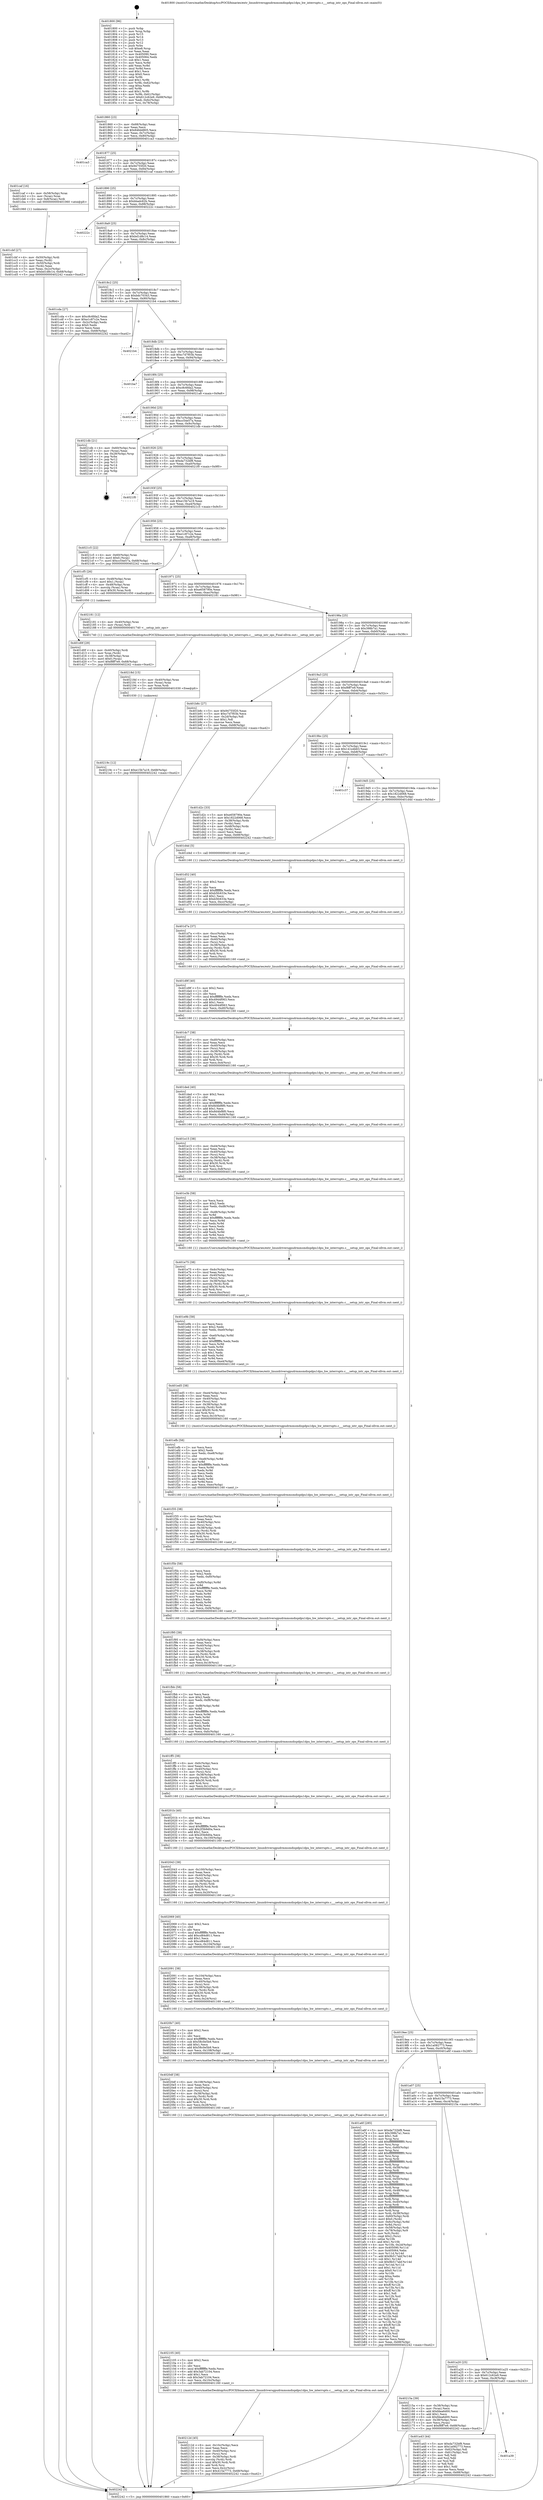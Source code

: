 digraph "0x401800" {
  label = "0x401800 (/mnt/c/Users/mathe/Desktop/tcc/POCII/binaries/extr_linuxdriversgpudrmmsmdispdpu1dpu_hw_interrupts.c___setup_intr_ops_Final-ollvm.out::main(0))"
  labelloc = "t"
  node[shape=record]

  Entry [label="",width=0.3,height=0.3,shape=circle,fillcolor=black,style=filled]
  "0x401860" [label="{
     0x401860 [23]\l
     | [instrs]\l
     &nbsp;&nbsp;0x401860 \<+3\>: mov -0x68(%rbp),%eax\l
     &nbsp;&nbsp;0x401863 \<+2\>: mov %eax,%ecx\l
     &nbsp;&nbsp;0x401865 \<+6\>: sub $0x846dd805,%ecx\l
     &nbsp;&nbsp;0x40186b \<+3\>: mov %eax,-0x7c(%rbp)\l
     &nbsp;&nbsp;0x40186e \<+3\>: mov %ecx,-0x80(%rbp)\l
     &nbsp;&nbsp;0x401871 \<+6\>: je 0000000000401ca3 \<main+0x4a3\>\l
  }"]
  "0x401ca3" [label="{
     0x401ca3\l
  }", style=dashed]
  "0x401877" [label="{
     0x401877 [25]\l
     | [instrs]\l
     &nbsp;&nbsp;0x401877 \<+5\>: jmp 000000000040187c \<main+0x7c\>\l
     &nbsp;&nbsp;0x40187c \<+3\>: mov -0x7c(%rbp),%eax\l
     &nbsp;&nbsp;0x40187f \<+5\>: sub $0x94755f20,%eax\l
     &nbsp;&nbsp;0x401884 \<+6\>: mov %eax,-0x84(%rbp)\l
     &nbsp;&nbsp;0x40188a \<+6\>: je 0000000000401caf \<main+0x4af\>\l
  }"]
  Exit [label="",width=0.3,height=0.3,shape=circle,fillcolor=black,style=filled,peripheries=2]
  "0x401caf" [label="{
     0x401caf [16]\l
     | [instrs]\l
     &nbsp;&nbsp;0x401caf \<+4\>: mov -0x58(%rbp),%rax\l
     &nbsp;&nbsp;0x401cb3 \<+3\>: mov (%rax),%rax\l
     &nbsp;&nbsp;0x401cb6 \<+4\>: mov 0x8(%rax),%rdi\l
     &nbsp;&nbsp;0x401cba \<+5\>: call 0000000000401060 \<atoi@plt\>\l
     | [calls]\l
     &nbsp;&nbsp;0x401060 \{1\} (unknown)\l
  }"]
  "0x401890" [label="{
     0x401890 [25]\l
     | [instrs]\l
     &nbsp;&nbsp;0x401890 \<+5\>: jmp 0000000000401895 \<main+0x95\>\l
     &nbsp;&nbsp;0x401895 \<+3\>: mov -0x7c(%rbp),%eax\l
     &nbsp;&nbsp;0x401898 \<+5\>: sub $0xbbadc62b,%eax\l
     &nbsp;&nbsp;0x40189d \<+6\>: mov %eax,-0x88(%rbp)\l
     &nbsp;&nbsp;0x4018a3 \<+6\>: je 000000000040222c \<main+0xa2c\>\l
  }"]
  "0x40219c" [label="{
     0x40219c [12]\l
     | [instrs]\l
     &nbsp;&nbsp;0x40219c \<+7\>: movl $0xe15b7a19,-0x68(%rbp)\l
     &nbsp;&nbsp;0x4021a3 \<+5\>: jmp 0000000000402242 \<main+0xa42\>\l
  }"]
  "0x40222c" [label="{
     0x40222c\l
  }", style=dashed]
  "0x4018a9" [label="{
     0x4018a9 [25]\l
     | [instrs]\l
     &nbsp;&nbsp;0x4018a9 \<+5\>: jmp 00000000004018ae \<main+0xae\>\l
     &nbsp;&nbsp;0x4018ae \<+3\>: mov -0x7c(%rbp),%eax\l
     &nbsp;&nbsp;0x4018b1 \<+5\>: sub $0xbd1d8c14,%eax\l
     &nbsp;&nbsp;0x4018b6 \<+6\>: mov %eax,-0x8c(%rbp)\l
     &nbsp;&nbsp;0x4018bc \<+6\>: je 0000000000401cda \<main+0x4da\>\l
  }"]
  "0x40218d" [label="{
     0x40218d [15]\l
     | [instrs]\l
     &nbsp;&nbsp;0x40218d \<+4\>: mov -0x40(%rbp),%rax\l
     &nbsp;&nbsp;0x402191 \<+3\>: mov (%rax),%rax\l
     &nbsp;&nbsp;0x402194 \<+3\>: mov %rax,%rdi\l
     &nbsp;&nbsp;0x402197 \<+5\>: call 0000000000401030 \<free@plt\>\l
     | [calls]\l
     &nbsp;&nbsp;0x401030 \{1\} (unknown)\l
  }"]
  "0x401cda" [label="{
     0x401cda [27]\l
     | [instrs]\l
     &nbsp;&nbsp;0x401cda \<+5\>: mov $0xc8c6fda2,%eax\l
     &nbsp;&nbsp;0x401cdf \<+5\>: mov $0xe1c87c2e,%ecx\l
     &nbsp;&nbsp;0x401ce4 \<+3\>: mov -0x2c(%rbp),%edx\l
     &nbsp;&nbsp;0x401ce7 \<+3\>: cmp $0x0,%edx\l
     &nbsp;&nbsp;0x401cea \<+3\>: cmove %ecx,%eax\l
     &nbsp;&nbsp;0x401ced \<+3\>: mov %eax,-0x68(%rbp)\l
     &nbsp;&nbsp;0x401cf0 \<+5\>: jmp 0000000000402242 \<main+0xa42\>\l
  }"]
  "0x4018c2" [label="{
     0x4018c2 [25]\l
     | [instrs]\l
     &nbsp;&nbsp;0x4018c2 \<+5\>: jmp 00000000004018c7 \<main+0xc7\>\l
     &nbsp;&nbsp;0x4018c7 \<+3\>: mov -0x7c(%rbp),%eax\l
     &nbsp;&nbsp;0x4018ca \<+5\>: sub $0xbdc70343,%eax\l
     &nbsp;&nbsp;0x4018cf \<+6\>: mov %eax,-0x90(%rbp)\l
     &nbsp;&nbsp;0x4018d5 \<+6\>: je 00000000004021b4 \<main+0x9b4\>\l
  }"]
  "0x40212d" [label="{
     0x40212d [45]\l
     | [instrs]\l
     &nbsp;&nbsp;0x40212d \<+6\>: mov -0x10c(%rbp),%ecx\l
     &nbsp;&nbsp;0x402133 \<+3\>: imul %eax,%ecx\l
     &nbsp;&nbsp;0x402136 \<+4\>: mov -0x40(%rbp),%rsi\l
     &nbsp;&nbsp;0x40213a \<+3\>: mov (%rsi),%rsi\l
     &nbsp;&nbsp;0x40213d \<+4\>: mov -0x38(%rbp),%rdi\l
     &nbsp;&nbsp;0x402141 \<+3\>: movslq (%rdi),%rdi\l
     &nbsp;&nbsp;0x402144 \<+4\>: imul $0x30,%rdi,%rdi\l
     &nbsp;&nbsp;0x402148 \<+3\>: add %rdi,%rsi\l
     &nbsp;&nbsp;0x40214b \<+3\>: mov %ecx,0x2c(%rsi)\l
     &nbsp;&nbsp;0x40214e \<+7\>: movl $0x415a7773,-0x68(%rbp)\l
     &nbsp;&nbsp;0x402155 \<+5\>: jmp 0000000000402242 \<main+0xa42\>\l
  }"]
  "0x4021b4" [label="{
     0x4021b4\l
  }", style=dashed]
  "0x4018db" [label="{
     0x4018db [25]\l
     | [instrs]\l
     &nbsp;&nbsp;0x4018db \<+5\>: jmp 00000000004018e0 \<main+0xe0\>\l
     &nbsp;&nbsp;0x4018e0 \<+3\>: mov -0x7c(%rbp),%eax\l
     &nbsp;&nbsp;0x4018e3 \<+5\>: sub $0xc7d7f03b,%eax\l
     &nbsp;&nbsp;0x4018e8 \<+6\>: mov %eax,-0x94(%rbp)\l
     &nbsp;&nbsp;0x4018ee \<+6\>: je 0000000000401ba7 \<main+0x3a7\>\l
  }"]
  "0x402105" [label="{
     0x402105 [40]\l
     | [instrs]\l
     &nbsp;&nbsp;0x402105 \<+5\>: mov $0x2,%ecx\l
     &nbsp;&nbsp;0x40210a \<+1\>: cltd\l
     &nbsp;&nbsp;0x40210b \<+2\>: idiv %ecx\l
     &nbsp;&nbsp;0x40210d \<+6\>: imul $0xfffffffe,%edx,%ecx\l
     &nbsp;&nbsp;0x402113 \<+6\>: add $0x3ab72104,%ecx\l
     &nbsp;&nbsp;0x402119 \<+3\>: add $0x1,%ecx\l
     &nbsp;&nbsp;0x40211c \<+6\>: sub $0x3ab72104,%ecx\l
     &nbsp;&nbsp;0x402122 \<+6\>: mov %ecx,-0x10c(%rbp)\l
     &nbsp;&nbsp;0x402128 \<+5\>: call 0000000000401160 \<next_i\>\l
     | [calls]\l
     &nbsp;&nbsp;0x401160 \{1\} (/mnt/c/Users/mathe/Desktop/tcc/POCII/binaries/extr_linuxdriversgpudrmmsmdispdpu1dpu_hw_interrupts.c___setup_intr_ops_Final-ollvm.out::next_i)\l
  }"]
  "0x401ba7" [label="{
     0x401ba7\l
  }", style=dashed]
  "0x4018f4" [label="{
     0x4018f4 [25]\l
     | [instrs]\l
     &nbsp;&nbsp;0x4018f4 \<+5\>: jmp 00000000004018f9 \<main+0xf9\>\l
     &nbsp;&nbsp;0x4018f9 \<+3\>: mov -0x7c(%rbp),%eax\l
     &nbsp;&nbsp;0x4018fc \<+5\>: sub $0xc8c6fda2,%eax\l
     &nbsp;&nbsp;0x401901 \<+6\>: mov %eax,-0x98(%rbp)\l
     &nbsp;&nbsp;0x401907 \<+6\>: je 00000000004021a8 \<main+0x9a8\>\l
  }"]
  "0x4020df" [label="{
     0x4020df [38]\l
     | [instrs]\l
     &nbsp;&nbsp;0x4020df \<+6\>: mov -0x108(%rbp),%ecx\l
     &nbsp;&nbsp;0x4020e5 \<+3\>: imul %eax,%ecx\l
     &nbsp;&nbsp;0x4020e8 \<+4\>: mov -0x40(%rbp),%rsi\l
     &nbsp;&nbsp;0x4020ec \<+3\>: mov (%rsi),%rsi\l
     &nbsp;&nbsp;0x4020ef \<+4\>: mov -0x38(%rbp),%rdi\l
     &nbsp;&nbsp;0x4020f3 \<+3\>: movslq (%rdi),%rdi\l
     &nbsp;&nbsp;0x4020f6 \<+4\>: imul $0x30,%rdi,%rdi\l
     &nbsp;&nbsp;0x4020fa \<+3\>: add %rdi,%rsi\l
     &nbsp;&nbsp;0x4020fd \<+3\>: mov %ecx,0x28(%rsi)\l
     &nbsp;&nbsp;0x402100 \<+5\>: call 0000000000401160 \<next_i\>\l
     | [calls]\l
     &nbsp;&nbsp;0x401160 \{1\} (/mnt/c/Users/mathe/Desktop/tcc/POCII/binaries/extr_linuxdriversgpudrmmsmdispdpu1dpu_hw_interrupts.c___setup_intr_ops_Final-ollvm.out::next_i)\l
  }"]
  "0x4021a8" [label="{
     0x4021a8\l
  }", style=dashed]
  "0x40190d" [label="{
     0x40190d [25]\l
     | [instrs]\l
     &nbsp;&nbsp;0x40190d \<+5\>: jmp 0000000000401912 \<main+0x112\>\l
     &nbsp;&nbsp;0x401912 \<+3\>: mov -0x7c(%rbp),%eax\l
     &nbsp;&nbsp;0x401915 \<+5\>: sub $0xcc54e57a,%eax\l
     &nbsp;&nbsp;0x40191a \<+6\>: mov %eax,-0x9c(%rbp)\l
     &nbsp;&nbsp;0x401920 \<+6\>: je 00000000004021db \<main+0x9db\>\l
  }"]
  "0x4020b7" [label="{
     0x4020b7 [40]\l
     | [instrs]\l
     &nbsp;&nbsp;0x4020b7 \<+5\>: mov $0x2,%ecx\l
     &nbsp;&nbsp;0x4020bc \<+1\>: cltd\l
     &nbsp;&nbsp;0x4020bd \<+2\>: idiv %ecx\l
     &nbsp;&nbsp;0x4020bf \<+6\>: imul $0xfffffffe,%edx,%ecx\l
     &nbsp;&nbsp;0x4020c5 \<+6\>: sub $0x58c0e5b9,%ecx\l
     &nbsp;&nbsp;0x4020cb \<+3\>: add $0x1,%ecx\l
     &nbsp;&nbsp;0x4020ce \<+6\>: add $0x58c0e5b9,%ecx\l
     &nbsp;&nbsp;0x4020d4 \<+6\>: mov %ecx,-0x108(%rbp)\l
     &nbsp;&nbsp;0x4020da \<+5\>: call 0000000000401160 \<next_i\>\l
     | [calls]\l
     &nbsp;&nbsp;0x401160 \{1\} (/mnt/c/Users/mathe/Desktop/tcc/POCII/binaries/extr_linuxdriversgpudrmmsmdispdpu1dpu_hw_interrupts.c___setup_intr_ops_Final-ollvm.out::next_i)\l
  }"]
  "0x4021db" [label="{
     0x4021db [21]\l
     | [instrs]\l
     &nbsp;&nbsp;0x4021db \<+4\>: mov -0x60(%rbp),%rax\l
     &nbsp;&nbsp;0x4021df \<+2\>: mov (%rax),%eax\l
     &nbsp;&nbsp;0x4021e1 \<+4\>: lea -0x28(%rbp),%rsp\l
     &nbsp;&nbsp;0x4021e5 \<+1\>: pop %rbx\l
     &nbsp;&nbsp;0x4021e6 \<+2\>: pop %r12\l
     &nbsp;&nbsp;0x4021e8 \<+2\>: pop %r13\l
     &nbsp;&nbsp;0x4021ea \<+2\>: pop %r14\l
     &nbsp;&nbsp;0x4021ec \<+2\>: pop %r15\l
     &nbsp;&nbsp;0x4021ee \<+1\>: pop %rbp\l
     &nbsp;&nbsp;0x4021ef \<+1\>: ret\l
  }"]
  "0x401926" [label="{
     0x401926 [25]\l
     | [instrs]\l
     &nbsp;&nbsp;0x401926 \<+5\>: jmp 000000000040192b \<main+0x12b\>\l
     &nbsp;&nbsp;0x40192b \<+3\>: mov -0x7c(%rbp),%eax\l
     &nbsp;&nbsp;0x40192e \<+5\>: sub $0xda732bf8,%eax\l
     &nbsp;&nbsp;0x401933 \<+6\>: mov %eax,-0xa0(%rbp)\l
     &nbsp;&nbsp;0x401939 \<+6\>: je 00000000004021f0 \<main+0x9f0\>\l
  }"]
  "0x402091" [label="{
     0x402091 [38]\l
     | [instrs]\l
     &nbsp;&nbsp;0x402091 \<+6\>: mov -0x104(%rbp),%ecx\l
     &nbsp;&nbsp;0x402097 \<+3\>: imul %eax,%ecx\l
     &nbsp;&nbsp;0x40209a \<+4\>: mov -0x40(%rbp),%rsi\l
     &nbsp;&nbsp;0x40209e \<+3\>: mov (%rsi),%rsi\l
     &nbsp;&nbsp;0x4020a1 \<+4\>: mov -0x38(%rbp),%rdi\l
     &nbsp;&nbsp;0x4020a5 \<+3\>: movslq (%rdi),%rdi\l
     &nbsp;&nbsp;0x4020a8 \<+4\>: imul $0x30,%rdi,%rdi\l
     &nbsp;&nbsp;0x4020ac \<+3\>: add %rdi,%rsi\l
     &nbsp;&nbsp;0x4020af \<+3\>: mov %ecx,0x24(%rsi)\l
     &nbsp;&nbsp;0x4020b2 \<+5\>: call 0000000000401160 \<next_i\>\l
     | [calls]\l
     &nbsp;&nbsp;0x401160 \{1\} (/mnt/c/Users/mathe/Desktop/tcc/POCII/binaries/extr_linuxdriversgpudrmmsmdispdpu1dpu_hw_interrupts.c___setup_intr_ops_Final-ollvm.out::next_i)\l
  }"]
  "0x4021f0" [label="{
     0x4021f0\l
  }", style=dashed]
  "0x40193f" [label="{
     0x40193f [25]\l
     | [instrs]\l
     &nbsp;&nbsp;0x40193f \<+5\>: jmp 0000000000401944 \<main+0x144\>\l
     &nbsp;&nbsp;0x401944 \<+3\>: mov -0x7c(%rbp),%eax\l
     &nbsp;&nbsp;0x401947 \<+5\>: sub $0xe15b7a19,%eax\l
     &nbsp;&nbsp;0x40194c \<+6\>: mov %eax,-0xa4(%rbp)\l
     &nbsp;&nbsp;0x401952 \<+6\>: je 00000000004021c5 \<main+0x9c5\>\l
  }"]
  "0x402069" [label="{
     0x402069 [40]\l
     | [instrs]\l
     &nbsp;&nbsp;0x402069 \<+5\>: mov $0x2,%ecx\l
     &nbsp;&nbsp;0x40206e \<+1\>: cltd\l
     &nbsp;&nbsp;0x40206f \<+2\>: idiv %ecx\l
     &nbsp;&nbsp;0x402071 \<+6\>: imul $0xfffffffe,%edx,%ecx\l
     &nbsp;&nbsp;0x402077 \<+6\>: add $0xcd84d811,%ecx\l
     &nbsp;&nbsp;0x40207d \<+3\>: add $0x1,%ecx\l
     &nbsp;&nbsp;0x402080 \<+6\>: sub $0xcd84d811,%ecx\l
     &nbsp;&nbsp;0x402086 \<+6\>: mov %ecx,-0x104(%rbp)\l
     &nbsp;&nbsp;0x40208c \<+5\>: call 0000000000401160 \<next_i\>\l
     | [calls]\l
     &nbsp;&nbsp;0x401160 \{1\} (/mnt/c/Users/mathe/Desktop/tcc/POCII/binaries/extr_linuxdriversgpudrmmsmdispdpu1dpu_hw_interrupts.c___setup_intr_ops_Final-ollvm.out::next_i)\l
  }"]
  "0x4021c5" [label="{
     0x4021c5 [22]\l
     | [instrs]\l
     &nbsp;&nbsp;0x4021c5 \<+4\>: mov -0x60(%rbp),%rax\l
     &nbsp;&nbsp;0x4021c9 \<+6\>: movl $0x0,(%rax)\l
     &nbsp;&nbsp;0x4021cf \<+7\>: movl $0xcc54e57a,-0x68(%rbp)\l
     &nbsp;&nbsp;0x4021d6 \<+5\>: jmp 0000000000402242 \<main+0xa42\>\l
  }"]
  "0x401958" [label="{
     0x401958 [25]\l
     | [instrs]\l
     &nbsp;&nbsp;0x401958 \<+5\>: jmp 000000000040195d \<main+0x15d\>\l
     &nbsp;&nbsp;0x40195d \<+3\>: mov -0x7c(%rbp),%eax\l
     &nbsp;&nbsp;0x401960 \<+5\>: sub $0xe1c87c2e,%eax\l
     &nbsp;&nbsp;0x401965 \<+6\>: mov %eax,-0xa8(%rbp)\l
     &nbsp;&nbsp;0x40196b \<+6\>: je 0000000000401cf5 \<main+0x4f5\>\l
  }"]
  "0x402043" [label="{
     0x402043 [38]\l
     | [instrs]\l
     &nbsp;&nbsp;0x402043 \<+6\>: mov -0x100(%rbp),%ecx\l
     &nbsp;&nbsp;0x402049 \<+3\>: imul %eax,%ecx\l
     &nbsp;&nbsp;0x40204c \<+4\>: mov -0x40(%rbp),%rsi\l
     &nbsp;&nbsp;0x402050 \<+3\>: mov (%rsi),%rsi\l
     &nbsp;&nbsp;0x402053 \<+4\>: mov -0x38(%rbp),%rdi\l
     &nbsp;&nbsp;0x402057 \<+3\>: movslq (%rdi),%rdi\l
     &nbsp;&nbsp;0x40205a \<+4\>: imul $0x30,%rdi,%rdi\l
     &nbsp;&nbsp;0x40205e \<+3\>: add %rdi,%rsi\l
     &nbsp;&nbsp;0x402061 \<+3\>: mov %ecx,0x20(%rsi)\l
     &nbsp;&nbsp;0x402064 \<+5\>: call 0000000000401160 \<next_i\>\l
     | [calls]\l
     &nbsp;&nbsp;0x401160 \{1\} (/mnt/c/Users/mathe/Desktop/tcc/POCII/binaries/extr_linuxdriversgpudrmmsmdispdpu1dpu_hw_interrupts.c___setup_intr_ops_Final-ollvm.out::next_i)\l
  }"]
  "0x401cf5" [label="{
     0x401cf5 [26]\l
     | [instrs]\l
     &nbsp;&nbsp;0x401cf5 \<+4\>: mov -0x48(%rbp),%rax\l
     &nbsp;&nbsp;0x401cf9 \<+6\>: movl $0x1,(%rax)\l
     &nbsp;&nbsp;0x401cff \<+4\>: mov -0x48(%rbp),%rax\l
     &nbsp;&nbsp;0x401d03 \<+3\>: movslq (%rax),%rax\l
     &nbsp;&nbsp;0x401d06 \<+4\>: imul $0x30,%rax,%rdi\l
     &nbsp;&nbsp;0x401d0a \<+5\>: call 0000000000401050 \<malloc@plt\>\l
     | [calls]\l
     &nbsp;&nbsp;0x401050 \{1\} (unknown)\l
  }"]
  "0x401971" [label="{
     0x401971 [25]\l
     | [instrs]\l
     &nbsp;&nbsp;0x401971 \<+5\>: jmp 0000000000401976 \<main+0x176\>\l
     &nbsp;&nbsp;0x401976 \<+3\>: mov -0x7c(%rbp),%eax\l
     &nbsp;&nbsp;0x401979 \<+5\>: sub $0xe658790e,%eax\l
     &nbsp;&nbsp;0x40197e \<+6\>: mov %eax,-0xac(%rbp)\l
     &nbsp;&nbsp;0x401984 \<+6\>: je 0000000000402181 \<main+0x981\>\l
  }"]
  "0x40201b" [label="{
     0x40201b [40]\l
     | [instrs]\l
     &nbsp;&nbsp;0x40201b \<+5\>: mov $0x2,%ecx\l
     &nbsp;&nbsp;0x402020 \<+1\>: cltd\l
     &nbsp;&nbsp;0x402021 \<+2\>: idiv %ecx\l
     &nbsp;&nbsp;0x402023 \<+6\>: imul $0xfffffffe,%edx,%ecx\l
     &nbsp;&nbsp;0x402029 \<+6\>: add $0x2f3b9d0a,%ecx\l
     &nbsp;&nbsp;0x40202f \<+3\>: add $0x1,%ecx\l
     &nbsp;&nbsp;0x402032 \<+6\>: sub $0x2f3b9d0a,%ecx\l
     &nbsp;&nbsp;0x402038 \<+6\>: mov %ecx,-0x100(%rbp)\l
     &nbsp;&nbsp;0x40203e \<+5\>: call 0000000000401160 \<next_i\>\l
     | [calls]\l
     &nbsp;&nbsp;0x401160 \{1\} (/mnt/c/Users/mathe/Desktop/tcc/POCII/binaries/extr_linuxdriversgpudrmmsmdispdpu1dpu_hw_interrupts.c___setup_intr_ops_Final-ollvm.out::next_i)\l
  }"]
  "0x402181" [label="{
     0x402181 [12]\l
     | [instrs]\l
     &nbsp;&nbsp;0x402181 \<+4\>: mov -0x40(%rbp),%rax\l
     &nbsp;&nbsp;0x402185 \<+3\>: mov (%rax),%rdi\l
     &nbsp;&nbsp;0x402188 \<+5\>: call 0000000000401740 \<__setup_intr_ops\>\l
     | [calls]\l
     &nbsp;&nbsp;0x401740 \{1\} (/mnt/c/Users/mathe/Desktop/tcc/POCII/binaries/extr_linuxdriversgpudrmmsmdispdpu1dpu_hw_interrupts.c___setup_intr_ops_Final-ollvm.out::__setup_intr_ops)\l
  }"]
  "0x40198a" [label="{
     0x40198a [25]\l
     | [instrs]\l
     &nbsp;&nbsp;0x40198a \<+5\>: jmp 000000000040198f \<main+0x18f\>\l
     &nbsp;&nbsp;0x40198f \<+3\>: mov -0x7c(%rbp),%eax\l
     &nbsp;&nbsp;0x401992 \<+5\>: sub $0x398b7a1,%eax\l
     &nbsp;&nbsp;0x401997 \<+6\>: mov %eax,-0xb0(%rbp)\l
     &nbsp;&nbsp;0x40199d \<+6\>: je 0000000000401b8c \<main+0x38c\>\l
  }"]
  "0x401ff5" [label="{
     0x401ff5 [38]\l
     | [instrs]\l
     &nbsp;&nbsp;0x401ff5 \<+6\>: mov -0xfc(%rbp),%ecx\l
     &nbsp;&nbsp;0x401ffb \<+3\>: imul %eax,%ecx\l
     &nbsp;&nbsp;0x401ffe \<+4\>: mov -0x40(%rbp),%rsi\l
     &nbsp;&nbsp;0x402002 \<+3\>: mov (%rsi),%rsi\l
     &nbsp;&nbsp;0x402005 \<+4\>: mov -0x38(%rbp),%rdi\l
     &nbsp;&nbsp;0x402009 \<+3\>: movslq (%rdi),%rdi\l
     &nbsp;&nbsp;0x40200c \<+4\>: imul $0x30,%rdi,%rdi\l
     &nbsp;&nbsp;0x402010 \<+3\>: add %rdi,%rsi\l
     &nbsp;&nbsp;0x402013 \<+3\>: mov %ecx,0x1c(%rsi)\l
     &nbsp;&nbsp;0x402016 \<+5\>: call 0000000000401160 \<next_i\>\l
     | [calls]\l
     &nbsp;&nbsp;0x401160 \{1\} (/mnt/c/Users/mathe/Desktop/tcc/POCII/binaries/extr_linuxdriversgpudrmmsmdispdpu1dpu_hw_interrupts.c___setup_intr_ops_Final-ollvm.out::next_i)\l
  }"]
  "0x401b8c" [label="{
     0x401b8c [27]\l
     | [instrs]\l
     &nbsp;&nbsp;0x401b8c \<+5\>: mov $0x94755f20,%eax\l
     &nbsp;&nbsp;0x401b91 \<+5\>: mov $0xc7d7f03b,%ecx\l
     &nbsp;&nbsp;0x401b96 \<+3\>: mov -0x2d(%rbp),%dl\l
     &nbsp;&nbsp;0x401b99 \<+3\>: test $0x1,%dl\l
     &nbsp;&nbsp;0x401b9c \<+3\>: cmovne %ecx,%eax\l
     &nbsp;&nbsp;0x401b9f \<+3\>: mov %eax,-0x68(%rbp)\l
     &nbsp;&nbsp;0x401ba2 \<+5\>: jmp 0000000000402242 \<main+0xa42\>\l
  }"]
  "0x4019a3" [label="{
     0x4019a3 [25]\l
     | [instrs]\l
     &nbsp;&nbsp;0x4019a3 \<+5\>: jmp 00000000004019a8 \<main+0x1a8\>\l
     &nbsp;&nbsp;0x4019a8 \<+3\>: mov -0x7c(%rbp),%eax\l
     &nbsp;&nbsp;0x4019ab \<+5\>: sub $0xf8ff7e9,%eax\l
     &nbsp;&nbsp;0x4019b0 \<+6\>: mov %eax,-0xb4(%rbp)\l
     &nbsp;&nbsp;0x4019b6 \<+6\>: je 0000000000401d2c \<main+0x52c\>\l
  }"]
  "0x401fbb" [label="{
     0x401fbb [58]\l
     | [instrs]\l
     &nbsp;&nbsp;0x401fbb \<+2\>: xor %ecx,%ecx\l
     &nbsp;&nbsp;0x401fbd \<+5\>: mov $0x2,%edx\l
     &nbsp;&nbsp;0x401fc2 \<+6\>: mov %edx,-0xf8(%rbp)\l
     &nbsp;&nbsp;0x401fc8 \<+1\>: cltd\l
     &nbsp;&nbsp;0x401fc9 \<+7\>: mov -0xf8(%rbp),%r8d\l
     &nbsp;&nbsp;0x401fd0 \<+3\>: idiv %r8d\l
     &nbsp;&nbsp;0x401fd3 \<+6\>: imul $0xfffffffe,%edx,%edx\l
     &nbsp;&nbsp;0x401fd9 \<+3\>: mov %ecx,%r9d\l
     &nbsp;&nbsp;0x401fdc \<+3\>: sub %edx,%r9d\l
     &nbsp;&nbsp;0x401fdf \<+2\>: mov %ecx,%edx\l
     &nbsp;&nbsp;0x401fe1 \<+3\>: sub $0x1,%edx\l
     &nbsp;&nbsp;0x401fe4 \<+3\>: add %edx,%r9d\l
     &nbsp;&nbsp;0x401fe7 \<+3\>: sub %r9d,%ecx\l
     &nbsp;&nbsp;0x401fea \<+6\>: mov %ecx,-0xfc(%rbp)\l
     &nbsp;&nbsp;0x401ff0 \<+5\>: call 0000000000401160 \<next_i\>\l
     | [calls]\l
     &nbsp;&nbsp;0x401160 \{1\} (/mnt/c/Users/mathe/Desktop/tcc/POCII/binaries/extr_linuxdriversgpudrmmsmdispdpu1dpu_hw_interrupts.c___setup_intr_ops_Final-ollvm.out::next_i)\l
  }"]
  "0x401d2c" [label="{
     0x401d2c [33]\l
     | [instrs]\l
     &nbsp;&nbsp;0x401d2c \<+5\>: mov $0xe658790e,%eax\l
     &nbsp;&nbsp;0x401d31 \<+5\>: mov $0x1822d068,%ecx\l
     &nbsp;&nbsp;0x401d36 \<+4\>: mov -0x38(%rbp),%rdx\l
     &nbsp;&nbsp;0x401d3a \<+2\>: mov (%rdx),%esi\l
     &nbsp;&nbsp;0x401d3c \<+4\>: mov -0x48(%rbp),%rdx\l
     &nbsp;&nbsp;0x401d40 \<+2\>: cmp (%rdx),%esi\l
     &nbsp;&nbsp;0x401d42 \<+3\>: cmovl %ecx,%eax\l
     &nbsp;&nbsp;0x401d45 \<+3\>: mov %eax,-0x68(%rbp)\l
     &nbsp;&nbsp;0x401d48 \<+5\>: jmp 0000000000402242 \<main+0xa42\>\l
  }"]
  "0x4019bc" [label="{
     0x4019bc [25]\l
     | [instrs]\l
     &nbsp;&nbsp;0x4019bc \<+5\>: jmp 00000000004019c1 \<main+0x1c1\>\l
     &nbsp;&nbsp;0x4019c1 \<+3\>: mov -0x7c(%rbp),%eax\l
     &nbsp;&nbsp;0x4019c4 \<+5\>: sub $0x141e4b63,%eax\l
     &nbsp;&nbsp;0x4019c9 \<+6\>: mov %eax,-0xb8(%rbp)\l
     &nbsp;&nbsp;0x4019cf \<+6\>: je 0000000000401c37 \<main+0x437\>\l
  }"]
  "0x401f95" [label="{
     0x401f95 [38]\l
     | [instrs]\l
     &nbsp;&nbsp;0x401f95 \<+6\>: mov -0xf4(%rbp),%ecx\l
     &nbsp;&nbsp;0x401f9b \<+3\>: imul %eax,%ecx\l
     &nbsp;&nbsp;0x401f9e \<+4\>: mov -0x40(%rbp),%rsi\l
     &nbsp;&nbsp;0x401fa2 \<+3\>: mov (%rsi),%rsi\l
     &nbsp;&nbsp;0x401fa5 \<+4\>: mov -0x38(%rbp),%rdi\l
     &nbsp;&nbsp;0x401fa9 \<+3\>: movslq (%rdi),%rdi\l
     &nbsp;&nbsp;0x401fac \<+4\>: imul $0x30,%rdi,%rdi\l
     &nbsp;&nbsp;0x401fb0 \<+3\>: add %rdi,%rsi\l
     &nbsp;&nbsp;0x401fb3 \<+3\>: mov %ecx,0x18(%rsi)\l
     &nbsp;&nbsp;0x401fb6 \<+5\>: call 0000000000401160 \<next_i\>\l
     | [calls]\l
     &nbsp;&nbsp;0x401160 \{1\} (/mnt/c/Users/mathe/Desktop/tcc/POCII/binaries/extr_linuxdriversgpudrmmsmdispdpu1dpu_hw_interrupts.c___setup_intr_ops_Final-ollvm.out::next_i)\l
  }"]
  "0x401c37" [label="{
     0x401c37\l
  }", style=dashed]
  "0x4019d5" [label="{
     0x4019d5 [25]\l
     | [instrs]\l
     &nbsp;&nbsp;0x4019d5 \<+5\>: jmp 00000000004019da \<main+0x1da\>\l
     &nbsp;&nbsp;0x4019da \<+3\>: mov -0x7c(%rbp),%eax\l
     &nbsp;&nbsp;0x4019dd \<+5\>: sub $0x1822d068,%eax\l
     &nbsp;&nbsp;0x4019e2 \<+6\>: mov %eax,-0xbc(%rbp)\l
     &nbsp;&nbsp;0x4019e8 \<+6\>: je 0000000000401d4d \<main+0x54d\>\l
  }"]
  "0x401f5b" [label="{
     0x401f5b [58]\l
     | [instrs]\l
     &nbsp;&nbsp;0x401f5b \<+2\>: xor %ecx,%ecx\l
     &nbsp;&nbsp;0x401f5d \<+5\>: mov $0x2,%edx\l
     &nbsp;&nbsp;0x401f62 \<+6\>: mov %edx,-0xf0(%rbp)\l
     &nbsp;&nbsp;0x401f68 \<+1\>: cltd\l
     &nbsp;&nbsp;0x401f69 \<+7\>: mov -0xf0(%rbp),%r8d\l
     &nbsp;&nbsp;0x401f70 \<+3\>: idiv %r8d\l
     &nbsp;&nbsp;0x401f73 \<+6\>: imul $0xfffffffe,%edx,%edx\l
     &nbsp;&nbsp;0x401f79 \<+3\>: mov %ecx,%r9d\l
     &nbsp;&nbsp;0x401f7c \<+3\>: sub %edx,%r9d\l
     &nbsp;&nbsp;0x401f7f \<+2\>: mov %ecx,%edx\l
     &nbsp;&nbsp;0x401f81 \<+3\>: sub $0x1,%edx\l
     &nbsp;&nbsp;0x401f84 \<+3\>: add %edx,%r9d\l
     &nbsp;&nbsp;0x401f87 \<+3\>: sub %r9d,%ecx\l
     &nbsp;&nbsp;0x401f8a \<+6\>: mov %ecx,-0xf4(%rbp)\l
     &nbsp;&nbsp;0x401f90 \<+5\>: call 0000000000401160 \<next_i\>\l
     | [calls]\l
     &nbsp;&nbsp;0x401160 \{1\} (/mnt/c/Users/mathe/Desktop/tcc/POCII/binaries/extr_linuxdriversgpudrmmsmdispdpu1dpu_hw_interrupts.c___setup_intr_ops_Final-ollvm.out::next_i)\l
  }"]
  "0x401d4d" [label="{
     0x401d4d [5]\l
     | [instrs]\l
     &nbsp;&nbsp;0x401d4d \<+5\>: call 0000000000401160 \<next_i\>\l
     | [calls]\l
     &nbsp;&nbsp;0x401160 \{1\} (/mnt/c/Users/mathe/Desktop/tcc/POCII/binaries/extr_linuxdriversgpudrmmsmdispdpu1dpu_hw_interrupts.c___setup_intr_ops_Final-ollvm.out::next_i)\l
  }"]
  "0x4019ee" [label="{
     0x4019ee [25]\l
     | [instrs]\l
     &nbsp;&nbsp;0x4019ee \<+5\>: jmp 00000000004019f3 \<main+0x1f3\>\l
     &nbsp;&nbsp;0x4019f3 \<+3\>: mov -0x7c(%rbp),%eax\l
     &nbsp;&nbsp;0x4019f6 \<+5\>: sub $0x1a082773,%eax\l
     &nbsp;&nbsp;0x4019fb \<+6\>: mov %eax,-0xc0(%rbp)\l
     &nbsp;&nbsp;0x401a01 \<+6\>: je 0000000000401a6f \<main+0x26f\>\l
  }"]
  "0x401f35" [label="{
     0x401f35 [38]\l
     | [instrs]\l
     &nbsp;&nbsp;0x401f35 \<+6\>: mov -0xec(%rbp),%ecx\l
     &nbsp;&nbsp;0x401f3b \<+3\>: imul %eax,%ecx\l
     &nbsp;&nbsp;0x401f3e \<+4\>: mov -0x40(%rbp),%rsi\l
     &nbsp;&nbsp;0x401f42 \<+3\>: mov (%rsi),%rsi\l
     &nbsp;&nbsp;0x401f45 \<+4\>: mov -0x38(%rbp),%rdi\l
     &nbsp;&nbsp;0x401f49 \<+3\>: movslq (%rdi),%rdi\l
     &nbsp;&nbsp;0x401f4c \<+4\>: imul $0x30,%rdi,%rdi\l
     &nbsp;&nbsp;0x401f50 \<+3\>: add %rdi,%rsi\l
     &nbsp;&nbsp;0x401f53 \<+3\>: mov %ecx,0x14(%rsi)\l
     &nbsp;&nbsp;0x401f56 \<+5\>: call 0000000000401160 \<next_i\>\l
     | [calls]\l
     &nbsp;&nbsp;0x401160 \{1\} (/mnt/c/Users/mathe/Desktop/tcc/POCII/binaries/extr_linuxdriversgpudrmmsmdispdpu1dpu_hw_interrupts.c___setup_intr_ops_Final-ollvm.out::next_i)\l
  }"]
  "0x401a6f" [label="{
     0x401a6f [285]\l
     | [instrs]\l
     &nbsp;&nbsp;0x401a6f \<+5\>: mov $0xda732bf8,%eax\l
     &nbsp;&nbsp;0x401a74 \<+5\>: mov $0x398b7a1,%ecx\l
     &nbsp;&nbsp;0x401a79 \<+2\>: mov $0x1,%dl\l
     &nbsp;&nbsp;0x401a7b \<+3\>: mov %rsp,%rsi\l
     &nbsp;&nbsp;0x401a7e \<+4\>: add $0xfffffffffffffff0,%rsi\l
     &nbsp;&nbsp;0x401a82 \<+3\>: mov %rsi,%rsp\l
     &nbsp;&nbsp;0x401a85 \<+4\>: mov %rsi,-0x60(%rbp)\l
     &nbsp;&nbsp;0x401a89 \<+3\>: mov %rsp,%rsi\l
     &nbsp;&nbsp;0x401a8c \<+4\>: add $0xfffffffffffffff0,%rsi\l
     &nbsp;&nbsp;0x401a90 \<+3\>: mov %rsi,%rsp\l
     &nbsp;&nbsp;0x401a93 \<+3\>: mov %rsp,%rdi\l
     &nbsp;&nbsp;0x401a96 \<+4\>: add $0xfffffffffffffff0,%rdi\l
     &nbsp;&nbsp;0x401a9a \<+3\>: mov %rdi,%rsp\l
     &nbsp;&nbsp;0x401a9d \<+4\>: mov %rdi,-0x58(%rbp)\l
     &nbsp;&nbsp;0x401aa1 \<+3\>: mov %rsp,%rdi\l
     &nbsp;&nbsp;0x401aa4 \<+4\>: add $0xfffffffffffffff0,%rdi\l
     &nbsp;&nbsp;0x401aa8 \<+3\>: mov %rdi,%rsp\l
     &nbsp;&nbsp;0x401aab \<+4\>: mov %rdi,-0x50(%rbp)\l
     &nbsp;&nbsp;0x401aaf \<+3\>: mov %rsp,%rdi\l
     &nbsp;&nbsp;0x401ab2 \<+4\>: add $0xfffffffffffffff0,%rdi\l
     &nbsp;&nbsp;0x401ab6 \<+3\>: mov %rdi,%rsp\l
     &nbsp;&nbsp;0x401ab9 \<+4\>: mov %rdi,-0x48(%rbp)\l
     &nbsp;&nbsp;0x401abd \<+3\>: mov %rsp,%rdi\l
     &nbsp;&nbsp;0x401ac0 \<+4\>: add $0xfffffffffffffff0,%rdi\l
     &nbsp;&nbsp;0x401ac4 \<+3\>: mov %rdi,%rsp\l
     &nbsp;&nbsp;0x401ac7 \<+4\>: mov %rdi,-0x40(%rbp)\l
     &nbsp;&nbsp;0x401acb \<+3\>: mov %rsp,%rdi\l
     &nbsp;&nbsp;0x401ace \<+4\>: add $0xfffffffffffffff0,%rdi\l
     &nbsp;&nbsp;0x401ad2 \<+3\>: mov %rdi,%rsp\l
     &nbsp;&nbsp;0x401ad5 \<+4\>: mov %rdi,-0x38(%rbp)\l
     &nbsp;&nbsp;0x401ad9 \<+4\>: mov -0x60(%rbp),%rdi\l
     &nbsp;&nbsp;0x401add \<+6\>: movl $0x0,(%rdi)\l
     &nbsp;&nbsp;0x401ae3 \<+4\>: mov -0x6c(%rbp),%r8d\l
     &nbsp;&nbsp;0x401ae7 \<+3\>: mov %r8d,(%rsi)\l
     &nbsp;&nbsp;0x401aea \<+4\>: mov -0x58(%rbp),%rdi\l
     &nbsp;&nbsp;0x401aee \<+4\>: mov -0x78(%rbp),%r9\l
     &nbsp;&nbsp;0x401af2 \<+3\>: mov %r9,(%rdi)\l
     &nbsp;&nbsp;0x401af5 \<+3\>: cmpl $0x2,(%rsi)\l
     &nbsp;&nbsp;0x401af8 \<+4\>: setne %r10b\l
     &nbsp;&nbsp;0x401afc \<+4\>: and $0x1,%r10b\l
     &nbsp;&nbsp;0x401b00 \<+4\>: mov %r10b,-0x2d(%rbp)\l
     &nbsp;&nbsp;0x401b04 \<+8\>: mov 0x405090,%r11d\l
     &nbsp;&nbsp;0x401b0c \<+7\>: mov 0x405064,%ebx\l
     &nbsp;&nbsp;0x401b13 \<+3\>: mov %r11d,%r14d\l
     &nbsp;&nbsp;0x401b16 \<+7\>: add $0x9b517abf,%r14d\l
     &nbsp;&nbsp;0x401b1d \<+4\>: sub $0x1,%r14d\l
     &nbsp;&nbsp;0x401b21 \<+7\>: sub $0x9b517abf,%r14d\l
     &nbsp;&nbsp;0x401b28 \<+4\>: imul %r14d,%r11d\l
     &nbsp;&nbsp;0x401b2c \<+4\>: and $0x1,%r11d\l
     &nbsp;&nbsp;0x401b30 \<+4\>: cmp $0x0,%r11d\l
     &nbsp;&nbsp;0x401b34 \<+4\>: sete %r10b\l
     &nbsp;&nbsp;0x401b38 \<+3\>: cmp $0xa,%ebx\l
     &nbsp;&nbsp;0x401b3b \<+4\>: setl %r15b\l
     &nbsp;&nbsp;0x401b3f \<+3\>: mov %r10b,%r12b\l
     &nbsp;&nbsp;0x401b42 \<+4\>: xor $0xff,%r12b\l
     &nbsp;&nbsp;0x401b46 \<+3\>: mov %r15b,%r13b\l
     &nbsp;&nbsp;0x401b49 \<+4\>: xor $0xff,%r13b\l
     &nbsp;&nbsp;0x401b4d \<+3\>: xor $0x1,%dl\l
     &nbsp;&nbsp;0x401b50 \<+3\>: mov %r12b,%sil\l
     &nbsp;&nbsp;0x401b53 \<+4\>: and $0xff,%sil\l
     &nbsp;&nbsp;0x401b57 \<+3\>: and %dl,%r10b\l
     &nbsp;&nbsp;0x401b5a \<+3\>: mov %r13b,%dil\l
     &nbsp;&nbsp;0x401b5d \<+4\>: and $0xff,%dil\l
     &nbsp;&nbsp;0x401b61 \<+3\>: and %dl,%r15b\l
     &nbsp;&nbsp;0x401b64 \<+3\>: or %r10b,%sil\l
     &nbsp;&nbsp;0x401b67 \<+3\>: or %r15b,%dil\l
     &nbsp;&nbsp;0x401b6a \<+3\>: xor %dil,%sil\l
     &nbsp;&nbsp;0x401b6d \<+3\>: or %r13b,%r12b\l
     &nbsp;&nbsp;0x401b70 \<+4\>: xor $0xff,%r12b\l
     &nbsp;&nbsp;0x401b74 \<+3\>: or $0x1,%dl\l
     &nbsp;&nbsp;0x401b77 \<+3\>: and %dl,%r12b\l
     &nbsp;&nbsp;0x401b7a \<+3\>: or %r12b,%sil\l
     &nbsp;&nbsp;0x401b7d \<+4\>: test $0x1,%sil\l
     &nbsp;&nbsp;0x401b81 \<+3\>: cmovne %ecx,%eax\l
     &nbsp;&nbsp;0x401b84 \<+3\>: mov %eax,-0x68(%rbp)\l
     &nbsp;&nbsp;0x401b87 \<+5\>: jmp 0000000000402242 \<main+0xa42\>\l
  }"]
  "0x401a07" [label="{
     0x401a07 [25]\l
     | [instrs]\l
     &nbsp;&nbsp;0x401a07 \<+5\>: jmp 0000000000401a0c \<main+0x20c\>\l
     &nbsp;&nbsp;0x401a0c \<+3\>: mov -0x7c(%rbp),%eax\l
     &nbsp;&nbsp;0x401a0f \<+5\>: sub $0x415a7773,%eax\l
     &nbsp;&nbsp;0x401a14 \<+6\>: mov %eax,-0xc4(%rbp)\l
     &nbsp;&nbsp;0x401a1a \<+6\>: je 000000000040215a \<main+0x95a\>\l
  }"]
  "0x401efb" [label="{
     0x401efb [58]\l
     | [instrs]\l
     &nbsp;&nbsp;0x401efb \<+2\>: xor %ecx,%ecx\l
     &nbsp;&nbsp;0x401efd \<+5\>: mov $0x2,%edx\l
     &nbsp;&nbsp;0x401f02 \<+6\>: mov %edx,-0xe8(%rbp)\l
     &nbsp;&nbsp;0x401f08 \<+1\>: cltd\l
     &nbsp;&nbsp;0x401f09 \<+7\>: mov -0xe8(%rbp),%r8d\l
     &nbsp;&nbsp;0x401f10 \<+3\>: idiv %r8d\l
     &nbsp;&nbsp;0x401f13 \<+6\>: imul $0xfffffffe,%edx,%edx\l
     &nbsp;&nbsp;0x401f19 \<+3\>: mov %ecx,%r9d\l
     &nbsp;&nbsp;0x401f1c \<+3\>: sub %edx,%r9d\l
     &nbsp;&nbsp;0x401f1f \<+2\>: mov %ecx,%edx\l
     &nbsp;&nbsp;0x401f21 \<+3\>: sub $0x1,%edx\l
     &nbsp;&nbsp;0x401f24 \<+3\>: add %edx,%r9d\l
     &nbsp;&nbsp;0x401f27 \<+3\>: sub %r9d,%ecx\l
     &nbsp;&nbsp;0x401f2a \<+6\>: mov %ecx,-0xec(%rbp)\l
     &nbsp;&nbsp;0x401f30 \<+5\>: call 0000000000401160 \<next_i\>\l
     | [calls]\l
     &nbsp;&nbsp;0x401160 \{1\} (/mnt/c/Users/mathe/Desktop/tcc/POCII/binaries/extr_linuxdriversgpudrmmsmdispdpu1dpu_hw_interrupts.c___setup_intr_ops_Final-ollvm.out::next_i)\l
  }"]
  "0x40215a" [label="{
     0x40215a [39]\l
     | [instrs]\l
     &nbsp;&nbsp;0x40215a \<+4\>: mov -0x38(%rbp),%rax\l
     &nbsp;&nbsp;0x40215e \<+2\>: mov (%rax),%ecx\l
     &nbsp;&nbsp;0x402160 \<+6\>: add $0xfdea6d00,%ecx\l
     &nbsp;&nbsp;0x402166 \<+3\>: add $0x1,%ecx\l
     &nbsp;&nbsp;0x402169 \<+6\>: sub $0xfdea6d00,%ecx\l
     &nbsp;&nbsp;0x40216f \<+4\>: mov -0x38(%rbp),%rax\l
     &nbsp;&nbsp;0x402173 \<+2\>: mov %ecx,(%rax)\l
     &nbsp;&nbsp;0x402175 \<+7\>: movl $0xf8ff7e9,-0x68(%rbp)\l
     &nbsp;&nbsp;0x40217c \<+5\>: jmp 0000000000402242 \<main+0xa42\>\l
  }"]
  "0x401a20" [label="{
     0x401a20 [25]\l
     | [instrs]\l
     &nbsp;&nbsp;0x401a20 \<+5\>: jmp 0000000000401a25 \<main+0x225\>\l
     &nbsp;&nbsp;0x401a25 \<+3\>: mov -0x7c(%rbp),%eax\l
     &nbsp;&nbsp;0x401a28 \<+5\>: sub $0x612c62e9,%eax\l
     &nbsp;&nbsp;0x401a2d \<+6\>: mov %eax,-0xc8(%rbp)\l
     &nbsp;&nbsp;0x401a33 \<+6\>: je 0000000000401a43 \<main+0x243\>\l
  }"]
  "0x401ed5" [label="{
     0x401ed5 [38]\l
     | [instrs]\l
     &nbsp;&nbsp;0x401ed5 \<+6\>: mov -0xe4(%rbp),%ecx\l
     &nbsp;&nbsp;0x401edb \<+3\>: imul %eax,%ecx\l
     &nbsp;&nbsp;0x401ede \<+4\>: mov -0x40(%rbp),%rsi\l
     &nbsp;&nbsp;0x401ee2 \<+3\>: mov (%rsi),%rsi\l
     &nbsp;&nbsp;0x401ee5 \<+4\>: mov -0x38(%rbp),%rdi\l
     &nbsp;&nbsp;0x401ee9 \<+3\>: movslq (%rdi),%rdi\l
     &nbsp;&nbsp;0x401eec \<+4\>: imul $0x30,%rdi,%rdi\l
     &nbsp;&nbsp;0x401ef0 \<+3\>: add %rdi,%rsi\l
     &nbsp;&nbsp;0x401ef3 \<+3\>: mov %ecx,0x10(%rsi)\l
     &nbsp;&nbsp;0x401ef6 \<+5\>: call 0000000000401160 \<next_i\>\l
     | [calls]\l
     &nbsp;&nbsp;0x401160 \{1\} (/mnt/c/Users/mathe/Desktop/tcc/POCII/binaries/extr_linuxdriversgpudrmmsmdispdpu1dpu_hw_interrupts.c___setup_intr_ops_Final-ollvm.out::next_i)\l
  }"]
  "0x401a43" [label="{
     0x401a43 [44]\l
     | [instrs]\l
     &nbsp;&nbsp;0x401a43 \<+5\>: mov $0xda732bf8,%eax\l
     &nbsp;&nbsp;0x401a48 \<+5\>: mov $0x1a082773,%ecx\l
     &nbsp;&nbsp;0x401a4d \<+3\>: mov -0x62(%rbp),%dl\l
     &nbsp;&nbsp;0x401a50 \<+4\>: mov -0x61(%rbp),%sil\l
     &nbsp;&nbsp;0x401a54 \<+3\>: mov %dl,%dil\l
     &nbsp;&nbsp;0x401a57 \<+3\>: and %sil,%dil\l
     &nbsp;&nbsp;0x401a5a \<+3\>: xor %sil,%dl\l
     &nbsp;&nbsp;0x401a5d \<+3\>: or %dl,%dil\l
     &nbsp;&nbsp;0x401a60 \<+4\>: test $0x1,%dil\l
     &nbsp;&nbsp;0x401a64 \<+3\>: cmovne %ecx,%eax\l
     &nbsp;&nbsp;0x401a67 \<+3\>: mov %eax,-0x68(%rbp)\l
     &nbsp;&nbsp;0x401a6a \<+5\>: jmp 0000000000402242 \<main+0xa42\>\l
  }"]
  "0x401a39" [label="{
     0x401a39\l
  }", style=dashed]
  "0x402242" [label="{
     0x402242 [5]\l
     | [instrs]\l
     &nbsp;&nbsp;0x402242 \<+5\>: jmp 0000000000401860 \<main+0x60\>\l
  }"]
  "0x401800" [label="{
     0x401800 [96]\l
     | [instrs]\l
     &nbsp;&nbsp;0x401800 \<+1\>: push %rbp\l
     &nbsp;&nbsp;0x401801 \<+3\>: mov %rsp,%rbp\l
     &nbsp;&nbsp;0x401804 \<+2\>: push %r15\l
     &nbsp;&nbsp;0x401806 \<+2\>: push %r14\l
     &nbsp;&nbsp;0x401808 \<+2\>: push %r13\l
     &nbsp;&nbsp;0x40180a \<+2\>: push %r12\l
     &nbsp;&nbsp;0x40180c \<+1\>: push %rbx\l
     &nbsp;&nbsp;0x40180d \<+7\>: sub $0xe8,%rsp\l
     &nbsp;&nbsp;0x401814 \<+2\>: xor %eax,%eax\l
     &nbsp;&nbsp;0x401816 \<+7\>: mov 0x405090,%ecx\l
     &nbsp;&nbsp;0x40181d \<+7\>: mov 0x405064,%edx\l
     &nbsp;&nbsp;0x401824 \<+3\>: sub $0x1,%eax\l
     &nbsp;&nbsp;0x401827 \<+3\>: mov %ecx,%r8d\l
     &nbsp;&nbsp;0x40182a \<+3\>: add %eax,%r8d\l
     &nbsp;&nbsp;0x40182d \<+4\>: imul %r8d,%ecx\l
     &nbsp;&nbsp;0x401831 \<+3\>: and $0x1,%ecx\l
     &nbsp;&nbsp;0x401834 \<+3\>: cmp $0x0,%ecx\l
     &nbsp;&nbsp;0x401837 \<+4\>: sete %r9b\l
     &nbsp;&nbsp;0x40183b \<+4\>: and $0x1,%r9b\l
     &nbsp;&nbsp;0x40183f \<+4\>: mov %r9b,-0x62(%rbp)\l
     &nbsp;&nbsp;0x401843 \<+3\>: cmp $0xa,%edx\l
     &nbsp;&nbsp;0x401846 \<+4\>: setl %r9b\l
     &nbsp;&nbsp;0x40184a \<+4\>: and $0x1,%r9b\l
     &nbsp;&nbsp;0x40184e \<+4\>: mov %r9b,-0x61(%rbp)\l
     &nbsp;&nbsp;0x401852 \<+7\>: movl $0x612c62e9,-0x68(%rbp)\l
     &nbsp;&nbsp;0x401859 \<+3\>: mov %edi,-0x6c(%rbp)\l
     &nbsp;&nbsp;0x40185c \<+4\>: mov %rsi,-0x78(%rbp)\l
  }"]
  "0x401e9b" [label="{
     0x401e9b [58]\l
     | [instrs]\l
     &nbsp;&nbsp;0x401e9b \<+2\>: xor %ecx,%ecx\l
     &nbsp;&nbsp;0x401e9d \<+5\>: mov $0x2,%edx\l
     &nbsp;&nbsp;0x401ea2 \<+6\>: mov %edx,-0xe0(%rbp)\l
     &nbsp;&nbsp;0x401ea8 \<+1\>: cltd\l
     &nbsp;&nbsp;0x401ea9 \<+7\>: mov -0xe0(%rbp),%r8d\l
     &nbsp;&nbsp;0x401eb0 \<+3\>: idiv %r8d\l
     &nbsp;&nbsp;0x401eb3 \<+6\>: imul $0xfffffffe,%edx,%edx\l
     &nbsp;&nbsp;0x401eb9 \<+3\>: mov %ecx,%r9d\l
     &nbsp;&nbsp;0x401ebc \<+3\>: sub %edx,%r9d\l
     &nbsp;&nbsp;0x401ebf \<+2\>: mov %ecx,%edx\l
     &nbsp;&nbsp;0x401ec1 \<+3\>: sub $0x1,%edx\l
     &nbsp;&nbsp;0x401ec4 \<+3\>: add %edx,%r9d\l
     &nbsp;&nbsp;0x401ec7 \<+3\>: sub %r9d,%ecx\l
     &nbsp;&nbsp;0x401eca \<+6\>: mov %ecx,-0xe4(%rbp)\l
     &nbsp;&nbsp;0x401ed0 \<+5\>: call 0000000000401160 \<next_i\>\l
     | [calls]\l
     &nbsp;&nbsp;0x401160 \{1\} (/mnt/c/Users/mathe/Desktop/tcc/POCII/binaries/extr_linuxdriversgpudrmmsmdispdpu1dpu_hw_interrupts.c___setup_intr_ops_Final-ollvm.out::next_i)\l
  }"]
  "0x401cbf" [label="{
     0x401cbf [27]\l
     | [instrs]\l
     &nbsp;&nbsp;0x401cbf \<+4\>: mov -0x50(%rbp),%rdi\l
     &nbsp;&nbsp;0x401cc3 \<+2\>: mov %eax,(%rdi)\l
     &nbsp;&nbsp;0x401cc5 \<+4\>: mov -0x50(%rbp),%rdi\l
     &nbsp;&nbsp;0x401cc9 \<+2\>: mov (%rdi),%eax\l
     &nbsp;&nbsp;0x401ccb \<+3\>: mov %eax,-0x2c(%rbp)\l
     &nbsp;&nbsp;0x401cce \<+7\>: movl $0xbd1d8c14,-0x68(%rbp)\l
     &nbsp;&nbsp;0x401cd5 \<+5\>: jmp 0000000000402242 \<main+0xa42\>\l
  }"]
  "0x401d0f" [label="{
     0x401d0f [29]\l
     | [instrs]\l
     &nbsp;&nbsp;0x401d0f \<+4\>: mov -0x40(%rbp),%rdi\l
     &nbsp;&nbsp;0x401d13 \<+3\>: mov %rax,(%rdi)\l
     &nbsp;&nbsp;0x401d16 \<+4\>: mov -0x38(%rbp),%rax\l
     &nbsp;&nbsp;0x401d1a \<+6\>: movl $0x0,(%rax)\l
     &nbsp;&nbsp;0x401d20 \<+7\>: movl $0xf8ff7e9,-0x68(%rbp)\l
     &nbsp;&nbsp;0x401d27 \<+5\>: jmp 0000000000402242 \<main+0xa42\>\l
  }"]
  "0x401d52" [label="{
     0x401d52 [40]\l
     | [instrs]\l
     &nbsp;&nbsp;0x401d52 \<+5\>: mov $0x2,%ecx\l
     &nbsp;&nbsp;0x401d57 \<+1\>: cltd\l
     &nbsp;&nbsp;0x401d58 \<+2\>: idiv %ecx\l
     &nbsp;&nbsp;0x401d5a \<+6\>: imul $0xfffffffe,%edx,%ecx\l
     &nbsp;&nbsp;0x401d60 \<+6\>: add $0xb5fc633e,%ecx\l
     &nbsp;&nbsp;0x401d66 \<+3\>: add $0x1,%ecx\l
     &nbsp;&nbsp;0x401d69 \<+6\>: sub $0xb5fc633e,%ecx\l
     &nbsp;&nbsp;0x401d6f \<+6\>: mov %ecx,-0xcc(%rbp)\l
     &nbsp;&nbsp;0x401d75 \<+5\>: call 0000000000401160 \<next_i\>\l
     | [calls]\l
     &nbsp;&nbsp;0x401160 \{1\} (/mnt/c/Users/mathe/Desktop/tcc/POCII/binaries/extr_linuxdriversgpudrmmsmdispdpu1dpu_hw_interrupts.c___setup_intr_ops_Final-ollvm.out::next_i)\l
  }"]
  "0x401d7a" [label="{
     0x401d7a [37]\l
     | [instrs]\l
     &nbsp;&nbsp;0x401d7a \<+6\>: mov -0xcc(%rbp),%ecx\l
     &nbsp;&nbsp;0x401d80 \<+3\>: imul %eax,%ecx\l
     &nbsp;&nbsp;0x401d83 \<+4\>: mov -0x40(%rbp),%rsi\l
     &nbsp;&nbsp;0x401d87 \<+3\>: mov (%rsi),%rsi\l
     &nbsp;&nbsp;0x401d8a \<+4\>: mov -0x38(%rbp),%rdi\l
     &nbsp;&nbsp;0x401d8e \<+3\>: movslq (%rdi),%rdi\l
     &nbsp;&nbsp;0x401d91 \<+4\>: imul $0x30,%rdi,%rdi\l
     &nbsp;&nbsp;0x401d95 \<+3\>: add %rdi,%rsi\l
     &nbsp;&nbsp;0x401d98 \<+2\>: mov %ecx,(%rsi)\l
     &nbsp;&nbsp;0x401d9a \<+5\>: call 0000000000401160 \<next_i\>\l
     | [calls]\l
     &nbsp;&nbsp;0x401160 \{1\} (/mnt/c/Users/mathe/Desktop/tcc/POCII/binaries/extr_linuxdriversgpudrmmsmdispdpu1dpu_hw_interrupts.c___setup_intr_ops_Final-ollvm.out::next_i)\l
  }"]
  "0x401d9f" [label="{
     0x401d9f [40]\l
     | [instrs]\l
     &nbsp;&nbsp;0x401d9f \<+5\>: mov $0x2,%ecx\l
     &nbsp;&nbsp;0x401da4 \<+1\>: cltd\l
     &nbsp;&nbsp;0x401da5 \<+2\>: idiv %ecx\l
     &nbsp;&nbsp;0x401da7 \<+6\>: imul $0xfffffffe,%edx,%ecx\l
     &nbsp;&nbsp;0x401dad \<+6\>: sub $0x4944f063,%ecx\l
     &nbsp;&nbsp;0x401db3 \<+3\>: add $0x1,%ecx\l
     &nbsp;&nbsp;0x401db6 \<+6\>: add $0x4944f063,%ecx\l
     &nbsp;&nbsp;0x401dbc \<+6\>: mov %ecx,-0xd0(%rbp)\l
     &nbsp;&nbsp;0x401dc2 \<+5\>: call 0000000000401160 \<next_i\>\l
     | [calls]\l
     &nbsp;&nbsp;0x401160 \{1\} (/mnt/c/Users/mathe/Desktop/tcc/POCII/binaries/extr_linuxdriversgpudrmmsmdispdpu1dpu_hw_interrupts.c___setup_intr_ops_Final-ollvm.out::next_i)\l
  }"]
  "0x401dc7" [label="{
     0x401dc7 [38]\l
     | [instrs]\l
     &nbsp;&nbsp;0x401dc7 \<+6\>: mov -0xd0(%rbp),%ecx\l
     &nbsp;&nbsp;0x401dcd \<+3\>: imul %eax,%ecx\l
     &nbsp;&nbsp;0x401dd0 \<+4\>: mov -0x40(%rbp),%rsi\l
     &nbsp;&nbsp;0x401dd4 \<+3\>: mov (%rsi),%rsi\l
     &nbsp;&nbsp;0x401dd7 \<+4\>: mov -0x38(%rbp),%rdi\l
     &nbsp;&nbsp;0x401ddb \<+3\>: movslq (%rdi),%rdi\l
     &nbsp;&nbsp;0x401dde \<+4\>: imul $0x30,%rdi,%rdi\l
     &nbsp;&nbsp;0x401de2 \<+3\>: add %rdi,%rsi\l
     &nbsp;&nbsp;0x401de5 \<+3\>: mov %ecx,0x4(%rsi)\l
     &nbsp;&nbsp;0x401de8 \<+5\>: call 0000000000401160 \<next_i\>\l
     | [calls]\l
     &nbsp;&nbsp;0x401160 \{1\} (/mnt/c/Users/mathe/Desktop/tcc/POCII/binaries/extr_linuxdriversgpudrmmsmdispdpu1dpu_hw_interrupts.c___setup_intr_ops_Final-ollvm.out::next_i)\l
  }"]
  "0x401ded" [label="{
     0x401ded [40]\l
     | [instrs]\l
     &nbsp;&nbsp;0x401ded \<+5\>: mov $0x2,%ecx\l
     &nbsp;&nbsp;0x401df2 \<+1\>: cltd\l
     &nbsp;&nbsp;0x401df3 \<+2\>: idiv %ecx\l
     &nbsp;&nbsp;0x401df5 \<+6\>: imul $0xfffffffe,%edx,%ecx\l
     &nbsp;&nbsp;0x401dfb \<+6\>: sub $0x8d4bf8f0,%ecx\l
     &nbsp;&nbsp;0x401e01 \<+3\>: add $0x1,%ecx\l
     &nbsp;&nbsp;0x401e04 \<+6\>: add $0x8d4bf8f0,%ecx\l
     &nbsp;&nbsp;0x401e0a \<+6\>: mov %ecx,-0xd4(%rbp)\l
     &nbsp;&nbsp;0x401e10 \<+5\>: call 0000000000401160 \<next_i\>\l
     | [calls]\l
     &nbsp;&nbsp;0x401160 \{1\} (/mnt/c/Users/mathe/Desktop/tcc/POCII/binaries/extr_linuxdriversgpudrmmsmdispdpu1dpu_hw_interrupts.c___setup_intr_ops_Final-ollvm.out::next_i)\l
  }"]
  "0x401e15" [label="{
     0x401e15 [38]\l
     | [instrs]\l
     &nbsp;&nbsp;0x401e15 \<+6\>: mov -0xd4(%rbp),%ecx\l
     &nbsp;&nbsp;0x401e1b \<+3\>: imul %eax,%ecx\l
     &nbsp;&nbsp;0x401e1e \<+4\>: mov -0x40(%rbp),%rsi\l
     &nbsp;&nbsp;0x401e22 \<+3\>: mov (%rsi),%rsi\l
     &nbsp;&nbsp;0x401e25 \<+4\>: mov -0x38(%rbp),%rdi\l
     &nbsp;&nbsp;0x401e29 \<+3\>: movslq (%rdi),%rdi\l
     &nbsp;&nbsp;0x401e2c \<+4\>: imul $0x30,%rdi,%rdi\l
     &nbsp;&nbsp;0x401e30 \<+3\>: add %rdi,%rsi\l
     &nbsp;&nbsp;0x401e33 \<+3\>: mov %ecx,0x8(%rsi)\l
     &nbsp;&nbsp;0x401e36 \<+5\>: call 0000000000401160 \<next_i\>\l
     | [calls]\l
     &nbsp;&nbsp;0x401160 \{1\} (/mnt/c/Users/mathe/Desktop/tcc/POCII/binaries/extr_linuxdriversgpudrmmsmdispdpu1dpu_hw_interrupts.c___setup_intr_ops_Final-ollvm.out::next_i)\l
  }"]
  "0x401e3b" [label="{
     0x401e3b [58]\l
     | [instrs]\l
     &nbsp;&nbsp;0x401e3b \<+2\>: xor %ecx,%ecx\l
     &nbsp;&nbsp;0x401e3d \<+5\>: mov $0x2,%edx\l
     &nbsp;&nbsp;0x401e42 \<+6\>: mov %edx,-0xd8(%rbp)\l
     &nbsp;&nbsp;0x401e48 \<+1\>: cltd\l
     &nbsp;&nbsp;0x401e49 \<+7\>: mov -0xd8(%rbp),%r8d\l
     &nbsp;&nbsp;0x401e50 \<+3\>: idiv %r8d\l
     &nbsp;&nbsp;0x401e53 \<+6\>: imul $0xfffffffe,%edx,%edx\l
     &nbsp;&nbsp;0x401e59 \<+3\>: mov %ecx,%r9d\l
     &nbsp;&nbsp;0x401e5c \<+3\>: sub %edx,%r9d\l
     &nbsp;&nbsp;0x401e5f \<+2\>: mov %ecx,%edx\l
     &nbsp;&nbsp;0x401e61 \<+3\>: sub $0x1,%edx\l
     &nbsp;&nbsp;0x401e64 \<+3\>: add %edx,%r9d\l
     &nbsp;&nbsp;0x401e67 \<+3\>: sub %r9d,%ecx\l
     &nbsp;&nbsp;0x401e6a \<+6\>: mov %ecx,-0xdc(%rbp)\l
     &nbsp;&nbsp;0x401e70 \<+5\>: call 0000000000401160 \<next_i\>\l
     | [calls]\l
     &nbsp;&nbsp;0x401160 \{1\} (/mnt/c/Users/mathe/Desktop/tcc/POCII/binaries/extr_linuxdriversgpudrmmsmdispdpu1dpu_hw_interrupts.c___setup_intr_ops_Final-ollvm.out::next_i)\l
  }"]
  "0x401e75" [label="{
     0x401e75 [38]\l
     | [instrs]\l
     &nbsp;&nbsp;0x401e75 \<+6\>: mov -0xdc(%rbp),%ecx\l
     &nbsp;&nbsp;0x401e7b \<+3\>: imul %eax,%ecx\l
     &nbsp;&nbsp;0x401e7e \<+4\>: mov -0x40(%rbp),%rsi\l
     &nbsp;&nbsp;0x401e82 \<+3\>: mov (%rsi),%rsi\l
     &nbsp;&nbsp;0x401e85 \<+4\>: mov -0x38(%rbp),%rdi\l
     &nbsp;&nbsp;0x401e89 \<+3\>: movslq (%rdi),%rdi\l
     &nbsp;&nbsp;0x401e8c \<+4\>: imul $0x30,%rdi,%rdi\l
     &nbsp;&nbsp;0x401e90 \<+3\>: add %rdi,%rsi\l
     &nbsp;&nbsp;0x401e93 \<+3\>: mov %ecx,0xc(%rsi)\l
     &nbsp;&nbsp;0x401e96 \<+5\>: call 0000000000401160 \<next_i\>\l
     | [calls]\l
     &nbsp;&nbsp;0x401160 \{1\} (/mnt/c/Users/mathe/Desktop/tcc/POCII/binaries/extr_linuxdriversgpudrmmsmdispdpu1dpu_hw_interrupts.c___setup_intr_ops_Final-ollvm.out::next_i)\l
  }"]
  Entry -> "0x401800" [label=" 1"]
  "0x401860" -> "0x401ca3" [label=" 0"]
  "0x401860" -> "0x401877" [label=" 13"]
  "0x4021db" -> Exit [label=" 1"]
  "0x401877" -> "0x401caf" [label=" 1"]
  "0x401877" -> "0x401890" [label=" 12"]
  "0x4021c5" -> "0x402242" [label=" 1"]
  "0x401890" -> "0x40222c" [label=" 0"]
  "0x401890" -> "0x4018a9" [label=" 12"]
  "0x40219c" -> "0x402242" [label=" 1"]
  "0x4018a9" -> "0x401cda" [label=" 1"]
  "0x4018a9" -> "0x4018c2" [label=" 11"]
  "0x40218d" -> "0x40219c" [label=" 1"]
  "0x4018c2" -> "0x4021b4" [label=" 0"]
  "0x4018c2" -> "0x4018db" [label=" 11"]
  "0x402181" -> "0x40218d" [label=" 1"]
  "0x4018db" -> "0x401ba7" [label=" 0"]
  "0x4018db" -> "0x4018f4" [label=" 11"]
  "0x40215a" -> "0x402242" [label=" 1"]
  "0x4018f4" -> "0x4021a8" [label=" 0"]
  "0x4018f4" -> "0x40190d" [label=" 11"]
  "0x40212d" -> "0x402242" [label=" 1"]
  "0x40190d" -> "0x4021db" [label=" 1"]
  "0x40190d" -> "0x401926" [label=" 10"]
  "0x402105" -> "0x40212d" [label=" 1"]
  "0x401926" -> "0x4021f0" [label=" 0"]
  "0x401926" -> "0x40193f" [label=" 10"]
  "0x4020df" -> "0x402105" [label=" 1"]
  "0x40193f" -> "0x4021c5" [label=" 1"]
  "0x40193f" -> "0x401958" [label=" 9"]
  "0x4020b7" -> "0x4020df" [label=" 1"]
  "0x401958" -> "0x401cf5" [label=" 1"]
  "0x401958" -> "0x401971" [label=" 8"]
  "0x402091" -> "0x4020b7" [label=" 1"]
  "0x401971" -> "0x402181" [label=" 1"]
  "0x401971" -> "0x40198a" [label=" 7"]
  "0x402069" -> "0x402091" [label=" 1"]
  "0x40198a" -> "0x401b8c" [label=" 1"]
  "0x40198a" -> "0x4019a3" [label=" 6"]
  "0x402043" -> "0x402069" [label=" 1"]
  "0x4019a3" -> "0x401d2c" [label=" 2"]
  "0x4019a3" -> "0x4019bc" [label=" 4"]
  "0x40201b" -> "0x402043" [label=" 1"]
  "0x4019bc" -> "0x401c37" [label=" 0"]
  "0x4019bc" -> "0x4019d5" [label=" 4"]
  "0x401ff5" -> "0x40201b" [label=" 1"]
  "0x4019d5" -> "0x401d4d" [label=" 1"]
  "0x4019d5" -> "0x4019ee" [label=" 3"]
  "0x401fbb" -> "0x401ff5" [label=" 1"]
  "0x4019ee" -> "0x401a6f" [label=" 1"]
  "0x4019ee" -> "0x401a07" [label=" 2"]
  "0x401f95" -> "0x401fbb" [label=" 1"]
  "0x401a07" -> "0x40215a" [label=" 1"]
  "0x401a07" -> "0x401a20" [label=" 1"]
  "0x401f5b" -> "0x401f95" [label=" 1"]
  "0x401a20" -> "0x401a43" [label=" 1"]
  "0x401a20" -> "0x401a39" [label=" 0"]
  "0x401a43" -> "0x402242" [label=" 1"]
  "0x401800" -> "0x401860" [label=" 1"]
  "0x402242" -> "0x401860" [label=" 12"]
  "0x401f35" -> "0x401f5b" [label=" 1"]
  "0x401a6f" -> "0x402242" [label=" 1"]
  "0x401b8c" -> "0x402242" [label=" 1"]
  "0x401caf" -> "0x401cbf" [label=" 1"]
  "0x401cbf" -> "0x402242" [label=" 1"]
  "0x401cda" -> "0x402242" [label=" 1"]
  "0x401cf5" -> "0x401d0f" [label=" 1"]
  "0x401d0f" -> "0x402242" [label=" 1"]
  "0x401d2c" -> "0x402242" [label=" 2"]
  "0x401d4d" -> "0x401d52" [label=" 1"]
  "0x401d52" -> "0x401d7a" [label=" 1"]
  "0x401d7a" -> "0x401d9f" [label=" 1"]
  "0x401d9f" -> "0x401dc7" [label=" 1"]
  "0x401dc7" -> "0x401ded" [label=" 1"]
  "0x401ded" -> "0x401e15" [label=" 1"]
  "0x401e15" -> "0x401e3b" [label=" 1"]
  "0x401e3b" -> "0x401e75" [label=" 1"]
  "0x401e75" -> "0x401e9b" [label=" 1"]
  "0x401e9b" -> "0x401ed5" [label=" 1"]
  "0x401ed5" -> "0x401efb" [label=" 1"]
  "0x401efb" -> "0x401f35" [label=" 1"]
}
